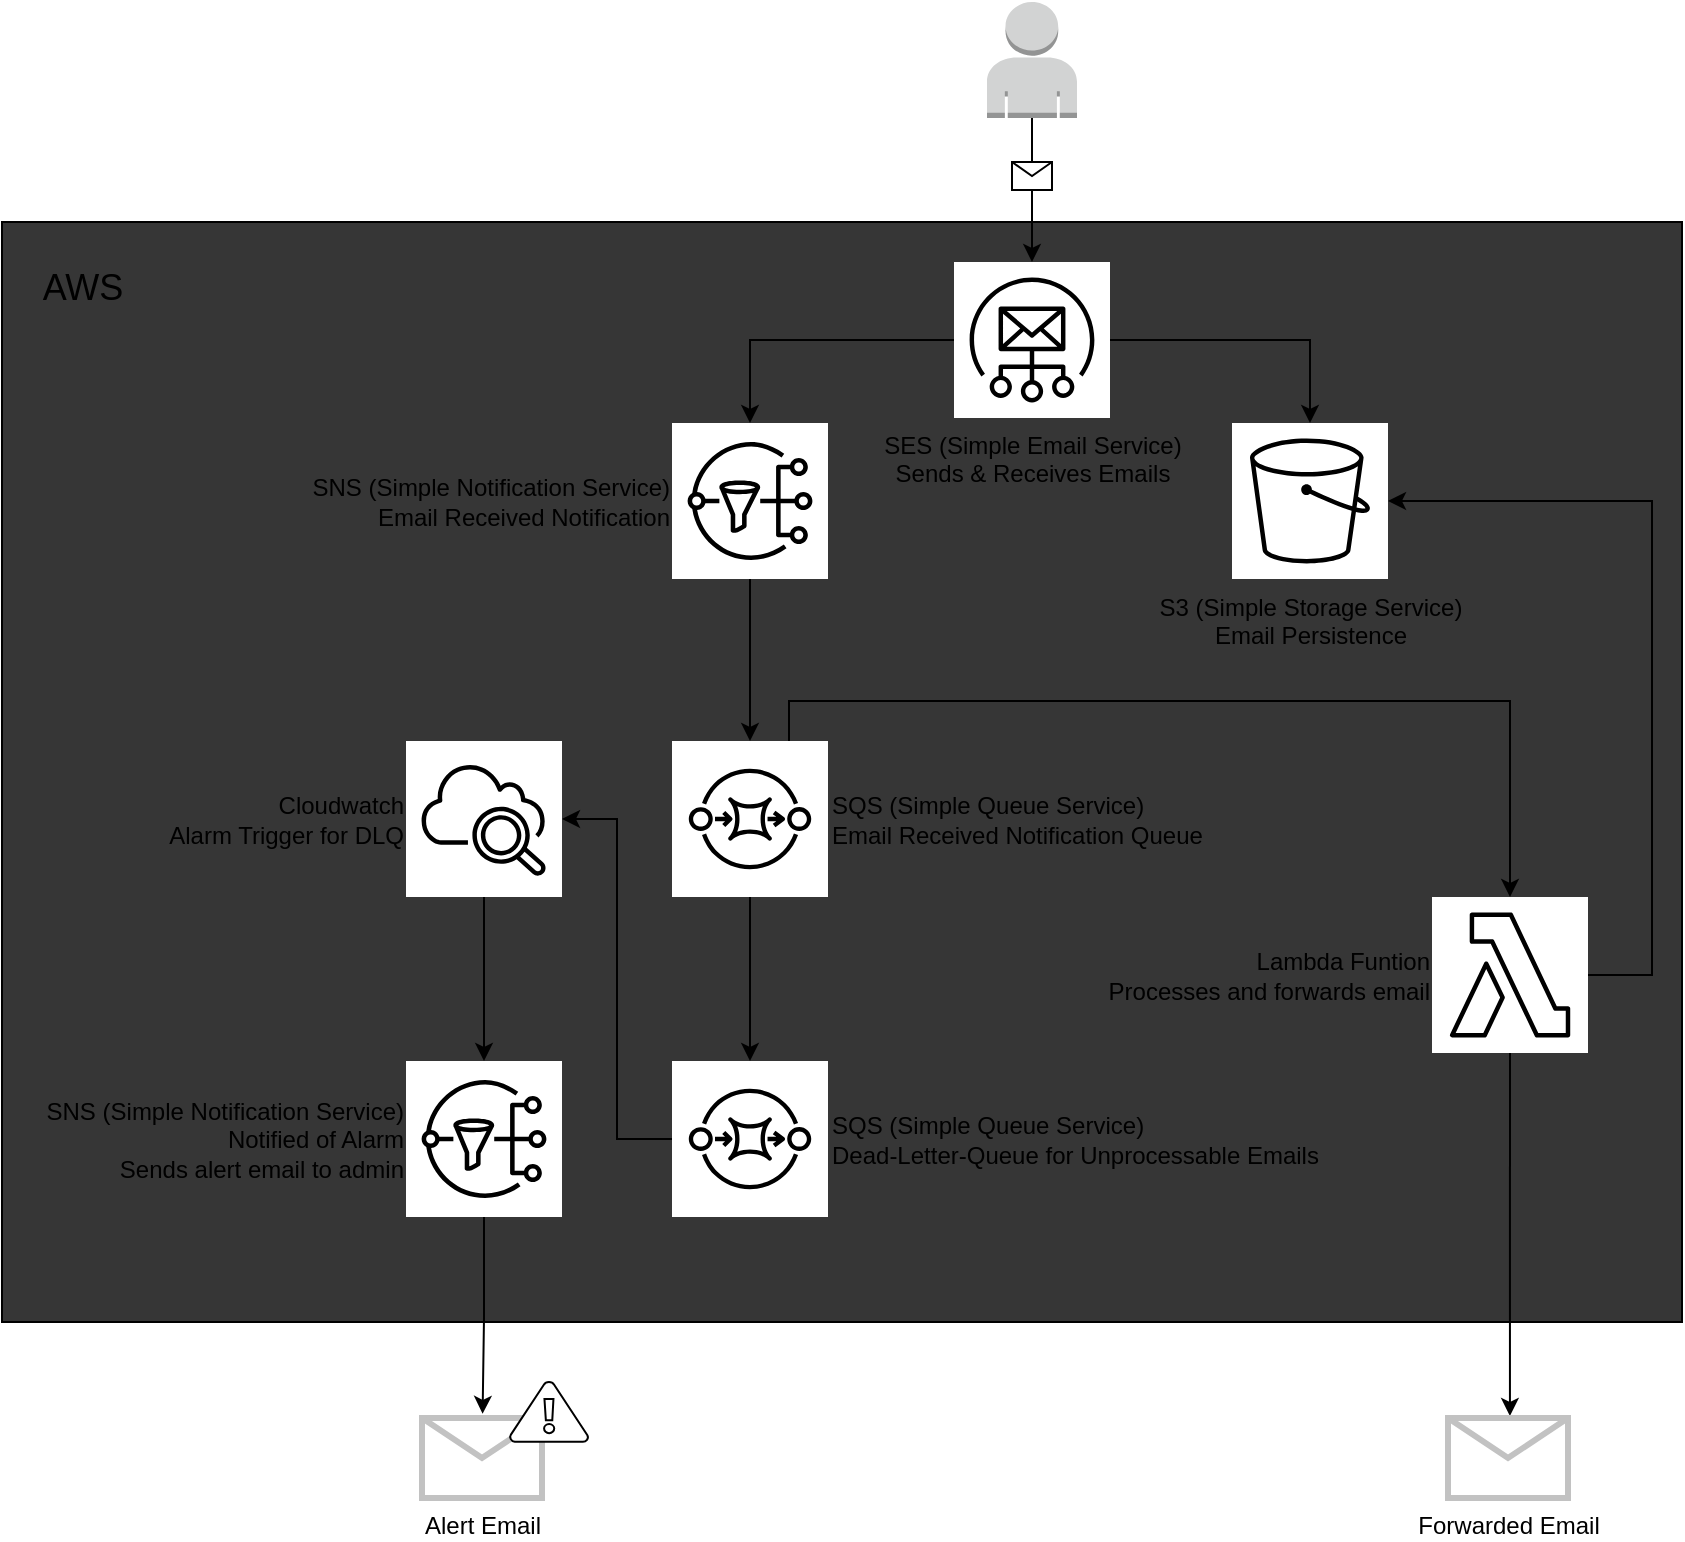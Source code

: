 <mxfile version="21.3.8" type="device">
  <diagram name="Page-1" id="2rdXgQ6aGhtBmCbFsZsG">
    <mxGraphModel dx="1376" dy="779" grid="1" gridSize="10" guides="1" tooltips="1" connect="1" arrows="1" fold="1" page="1" pageScale="1" pageWidth="850" pageHeight="1100" background="none" math="0" shadow="0">
      <root>
        <mxCell id="0" />
        <mxCell id="1" parent="0" />
        <mxCell id="6H433AzC_slTD-j6Gyic-73" value="" style="rounded=0;whiteSpace=wrap;html=1;fillColor=#363636;" parent="1" vertex="1">
          <mxGeometry x="5" y="150" width="840" height="550" as="geometry" />
        </mxCell>
        <mxCell id="6H433AzC_slTD-j6Gyic-5" value="S3 (Simple Storage Service)&lt;br&gt;Email Persistence" style="points=[[0,0,0],[0.25,0,0],[0.5,0,0],[0.75,0,0],[1,0,0],[0,1,0],[0.25,1,0],[0.5,1,0],[0.75,1,0],[1,1,0],[0,0.25,0],[0,0.5,0],[0,0.75,0],[1,0.25,0],[1,0.5,0],[1,0.75,0]];outlineConnect=0;gradientDirection=north;dashed=0;verticalLabelPosition=bottom;verticalAlign=top;align=center;html=1;fontSize=12;fontStyle=0;aspect=fixed;shape=mxgraph.aws4.resourceIcon;resIcon=mxgraph.aws4.s3;labelBackgroundColor=none;rounded=0;labelPosition=center;" parent="1" vertex="1">
          <mxGeometry x="620" y="250.5" width="78" height="78" as="geometry" />
        </mxCell>
        <mxCell id="6H433AzC_slTD-j6Gyic-51" style="edgeStyle=orthogonalEdgeStyle;rounded=0;orthogonalLoop=1;jettySize=auto;html=1;exitX=0;exitY=0.5;exitDx=0;exitDy=0;exitPerimeter=0;entryX=0.5;entryY=0;entryDx=0;entryDy=0;entryPerimeter=0;" parent="1" source="6H433AzC_slTD-j6Gyic-6" target="6H433AzC_slTD-j6Gyic-8" edge="1">
          <mxGeometry relative="1" as="geometry" />
        </mxCell>
        <mxCell id="6H433AzC_slTD-j6Gyic-52" style="edgeStyle=orthogonalEdgeStyle;rounded=0;orthogonalLoop=1;jettySize=auto;html=1;exitX=1;exitY=0.5;exitDx=0;exitDy=0;exitPerimeter=0;entryX=0.5;entryY=0;entryDx=0;entryDy=0;entryPerimeter=0;" parent="1" source="6H433AzC_slTD-j6Gyic-6" target="6H433AzC_slTD-j6Gyic-5" edge="1">
          <mxGeometry relative="1" as="geometry" />
        </mxCell>
        <mxCell id="6H433AzC_slTD-j6Gyic-6" value="SES (Simple Email Service)&lt;br&gt;Sends &amp;amp; Receives Emails" style="points=[[0,0,0],[0.25,0,0],[0.5,0,0],[0.75,0,0],[1,0,0],[0,1,0],[0.25,1,0],[0.5,1,0],[0.75,1,0],[1,1,0],[0,0.25,0],[0,0.5,0],[0,0.75,0],[1,0.25,0],[1,0.5,0],[1,0.75,0]];outlineConnect=0;gradientDirection=north;dashed=0;verticalLabelPosition=bottom;verticalAlign=top;align=center;html=1;fontSize=12;fontStyle=0;aspect=fixed;shape=mxgraph.aws4.resourceIcon;resIcon=mxgraph.aws4.simple_email_service;horizontal=1;labelPosition=center;labelBackgroundColor=none;rounded=0;" parent="1" vertex="1">
          <mxGeometry x="481" y="170" width="78" height="78" as="geometry" />
        </mxCell>
        <mxCell id="6H433AzC_slTD-j6Gyic-62" style="edgeStyle=orthogonalEdgeStyle;rounded=0;orthogonalLoop=1;jettySize=auto;html=1;exitX=0.5;exitY=1;exitDx=0;exitDy=0;exitPerimeter=0;entryX=0.516;entryY=-0.026;entryDx=0;entryDy=0;entryPerimeter=0;" parent="1" source="6H433AzC_slTD-j6Gyic-7" target="6H433AzC_slTD-j6Gyic-37" edge="1">
          <mxGeometry relative="1" as="geometry" />
        </mxCell>
        <mxCell id="6H433AzC_slTD-j6Gyic-65" style="edgeStyle=orthogonalEdgeStyle;rounded=0;orthogonalLoop=1;jettySize=auto;html=1;exitX=1;exitY=0.5;exitDx=0;exitDy=0;exitPerimeter=0;entryX=1;entryY=0.5;entryDx=0;entryDy=0;entryPerimeter=0;" parent="1" source="6H433AzC_slTD-j6Gyic-7" target="6H433AzC_slTD-j6Gyic-5" edge="1">
          <mxGeometry relative="1" as="geometry">
            <Array as="points">
              <mxPoint x="830" y="526" />
              <mxPoint x="830" y="290" />
            </Array>
          </mxGeometry>
        </mxCell>
        <mxCell id="6H433AzC_slTD-j6Gyic-7" value="Lambda Funtion&lt;br&gt;Processes and forwards email" style="points=[[0,0,0],[0.25,0,0],[0.5,0,0],[0.75,0,0],[1,0,0],[0,1,0],[0.25,1,0],[0.5,1,0],[0.75,1,0],[1,1,0],[0,0.25,0],[0,0.5,0],[0,0.75,0],[1,0.25,0],[1,0.5,0],[1,0.75,0]];outlineConnect=0;gradientDirection=north;dashed=0;verticalLabelPosition=middle;verticalAlign=middle;align=right;html=1;fontSize=12;fontStyle=0;aspect=fixed;shape=mxgraph.aws4.resourceIcon;resIcon=mxgraph.aws4.lambda;labelBackgroundColor=none;rounded=0;labelPosition=left;" parent="1" vertex="1">
          <mxGeometry x="720" y="487.5" width="78" height="78" as="geometry" />
        </mxCell>
        <mxCell id="6H433AzC_slTD-j6Gyic-53" style="edgeStyle=orthogonalEdgeStyle;rounded=0;orthogonalLoop=1;jettySize=auto;html=1;exitX=0.5;exitY=1;exitDx=0;exitDy=0;exitPerimeter=0;entryX=0.5;entryY=0;entryDx=0;entryDy=0;entryPerimeter=0;" parent="1" source="6H433AzC_slTD-j6Gyic-8" target="6H433AzC_slTD-j6Gyic-10" edge="1">
          <mxGeometry relative="1" as="geometry" />
        </mxCell>
        <mxCell id="6H433AzC_slTD-j6Gyic-8" value="SNS (Simple Notification Service)&lt;br&gt;Email Received Notification" style="points=[[0,0,0],[0.25,0,0],[0.5,0,0],[0.75,0,0],[1,0,0],[0,1,0],[0.25,1,0],[0.5,1,0],[0.75,1,0],[1,1,0],[0,0.25,0],[0,0.5,0],[0,0.75,0],[1,0.25,0],[1,0.5,0],[1,0.75,0]];outlineConnect=0;gradientDirection=north;dashed=0;verticalLabelPosition=middle;verticalAlign=middle;align=right;html=1;fontSize=12;fontStyle=0;aspect=fixed;shape=mxgraph.aws4.resourceIcon;resIcon=mxgraph.aws4.sns;labelBackgroundColor=none;rounded=0;labelPosition=left;" parent="1" vertex="1">
          <mxGeometry x="340" y="250.5" width="78" height="78" as="geometry" />
        </mxCell>
        <mxCell id="6H433AzC_slTD-j6Gyic-64" style="edgeStyle=orthogonalEdgeStyle;rounded=0;orthogonalLoop=1;jettySize=auto;html=1;exitX=0.5;exitY=1;exitDx=0;exitDy=0;exitPerimeter=0;entryX=0.505;entryY=-0.053;entryDx=0;entryDy=0;entryPerimeter=0;" parent="1" source="6H433AzC_slTD-j6Gyic-9" target="6H433AzC_slTD-j6Gyic-38" edge="1">
          <mxGeometry relative="1" as="geometry" />
        </mxCell>
        <mxCell id="6H433AzC_slTD-j6Gyic-9" value="SNS (Simple Notification Service)&lt;br&gt;Notified of Alarm&lt;br&gt;Sends alert email to admin" style="points=[[0,0,0],[0.25,0,0],[0.5,0,0],[0.75,0,0],[1,0,0],[0,1,0],[0.25,1,0],[0.5,1,0],[0.75,1,0],[1,1,0],[0,0.25,0],[0,0.5,0],[0,0.75,0],[1,0.25,0],[1,0.5,0],[1,0.75,0]];outlineConnect=0;gradientDirection=north;dashed=0;verticalLabelPosition=middle;verticalAlign=middle;align=right;html=1;fontSize=12;fontStyle=0;aspect=fixed;shape=mxgraph.aws4.resourceIcon;resIcon=mxgraph.aws4.sns;labelBackgroundColor=none;rounded=0;labelPosition=left;" parent="1" vertex="1">
          <mxGeometry x="207" y="569.5" width="78" height="78" as="geometry" />
        </mxCell>
        <mxCell id="6H433AzC_slTD-j6Gyic-54" style="edgeStyle=orthogonalEdgeStyle;rounded=0;orthogonalLoop=1;jettySize=auto;html=1;exitX=0.5;exitY=1;exitDx=0;exitDy=0;exitPerimeter=0;entryX=0.5;entryY=0;entryDx=0;entryDy=0;entryPerimeter=0;" parent="1" source="6H433AzC_slTD-j6Gyic-10" target="6H433AzC_slTD-j6Gyic-17" edge="1">
          <mxGeometry relative="1" as="geometry" />
        </mxCell>
        <mxCell id="6H433AzC_slTD-j6Gyic-61" style="edgeStyle=orthogonalEdgeStyle;rounded=0;orthogonalLoop=1;jettySize=auto;html=1;exitX=0.75;exitY=0;exitDx=0;exitDy=0;exitPerimeter=0;entryX=0.5;entryY=0;entryDx=0;entryDy=0;entryPerimeter=0;" parent="1" source="6H433AzC_slTD-j6Gyic-10" target="6H433AzC_slTD-j6Gyic-7" edge="1">
          <mxGeometry relative="1" as="geometry" />
        </mxCell>
        <mxCell id="6H433AzC_slTD-j6Gyic-10" value="SQS (Simple Queue Service)&lt;br&gt;Email Received Notification Queue" style="points=[[0,0,0],[0.25,0,0],[0.5,0,0],[0.75,0,0],[1,0,0],[0,1,0],[0.25,1,0],[0.5,1,0],[0.75,1,0],[1,1,0],[0,0.25,0],[0,0.5,0],[0,0.75,0],[1,0.25,0],[1,0.5,0],[1,0.75,0]];outlineConnect=0;gradientDirection=north;dashed=0;verticalLabelPosition=middle;verticalAlign=middle;align=left;html=1;fontSize=12;fontStyle=0;aspect=fixed;shape=mxgraph.aws4.resourceIcon;resIcon=mxgraph.aws4.sqs;labelBackgroundColor=none;rounded=0;labelPosition=right;" parent="1" vertex="1">
          <mxGeometry x="340" y="409.5" width="78" height="78" as="geometry" />
        </mxCell>
        <mxCell id="6H433AzC_slTD-j6Gyic-58" style="edgeStyle=orthogonalEdgeStyle;rounded=0;orthogonalLoop=1;jettySize=auto;html=1;exitX=0;exitY=0.5;exitDx=0;exitDy=0;exitPerimeter=0;entryX=1;entryY=0.5;entryDx=0;entryDy=0;entryPerimeter=0;" parent="1" source="6H433AzC_slTD-j6Gyic-17" target="6H433AzC_slTD-j6Gyic-19" edge="1">
          <mxGeometry relative="1" as="geometry" />
        </mxCell>
        <mxCell id="6H433AzC_slTD-j6Gyic-17" value="SQS (Simple Queue Service)&lt;br&gt;Dead-Letter-Queue for&amp;nbsp;Unprocessable&amp;nbsp;Emails" style="points=[[0,0,0],[0.25,0,0],[0.5,0,0],[0.75,0,0],[1,0,0],[0,1,0],[0.25,1,0],[0.5,1,0],[0.75,1,0],[1,1,0],[0,0.25,0],[0,0.5,0],[0,0.75,0],[1,0.25,0],[1,0.5,0],[1,0.75,0]];outlineConnect=0;gradientDirection=north;dashed=0;verticalLabelPosition=middle;verticalAlign=middle;align=left;html=1;fontSize=12;fontStyle=0;aspect=fixed;shape=mxgraph.aws4.resourceIcon;resIcon=mxgraph.aws4.sqs;labelBackgroundColor=none;rounded=0;labelPosition=right;" parent="1" vertex="1">
          <mxGeometry x="340" y="569.5" width="78" height="78" as="geometry" />
        </mxCell>
        <mxCell id="6H433AzC_slTD-j6Gyic-59" style="edgeStyle=orthogonalEdgeStyle;rounded=0;orthogonalLoop=1;jettySize=auto;html=1;exitX=0.5;exitY=1;exitDx=0;exitDy=0;exitPerimeter=0;entryX=0.5;entryY=0;entryDx=0;entryDy=0;entryPerimeter=0;" parent="1" source="6H433AzC_slTD-j6Gyic-19" target="6H433AzC_slTD-j6Gyic-9" edge="1">
          <mxGeometry relative="1" as="geometry" />
        </mxCell>
        <mxCell id="6H433AzC_slTD-j6Gyic-19" value="Cloudwatch&lt;br&gt;Alarm Trigger for DLQ" style="points=[[0,0,0],[0.25,0,0],[0.5,0,0],[0.75,0,0],[1,0,0],[0,1,0],[0.25,1,0],[0.5,1,0],[0.75,1,0],[1,1,0],[0,0.25,0],[0,0.5,0],[0,0.75,0],[1,0.25,0],[1,0.5,0],[1,0.75,0]];points=[[0,0,0],[0.25,0,0],[0.5,0,0],[0.75,0,0],[1,0,0],[0,1,0],[0.25,1,0],[0.5,1,0],[0.75,1,0],[1,1,0],[0,0.25,0],[0,0.5,0],[0,0.75,0],[1,0.25,0],[1,0.5,0],[1,0.75,0]];outlineConnect=0;gradientDirection=north;dashed=0;verticalLabelPosition=middle;verticalAlign=middle;align=right;html=1;fontSize=12;fontStyle=0;aspect=fixed;shape=mxgraph.aws4.resourceIcon;resIcon=mxgraph.aws4.cloudwatch_2;labelBackgroundColor=none;rounded=0;labelPosition=left;" parent="1" vertex="1">
          <mxGeometry x="207" y="409.5" width="78" height="78" as="geometry" />
        </mxCell>
        <mxCell id="6H433AzC_slTD-j6Gyic-37" value="Forwarded Email" style="verticalLabelPosition=bottom;shadow=0;dashed=0;align=center;html=1;verticalAlign=top;strokeWidth=3;shape=mxgraph.mockup.misc.mail2;strokeColor=#C2C2C2;" parent="1" vertex="1">
          <mxGeometry x="728" y="748" width="60" height="40" as="geometry" />
        </mxCell>
        <mxCell id="6H433AzC_slTD-j6Gyic-38" value="Alert Email" style="verticalLabelPosition=bottom;shadow=0;dashed=0;align=center;html=1;verticalAlign=top;strokeWidth=3;shape=mxgraph.mockup.misc.mail2;strokeColor=#C2C2C2;" parent="1" vertex="1">
          <mxGeometry x="215" y="748" width="60" height="40" as="geometry" />
        </mxCell>
        <mxCell id="6H433AzC_slTD-j6Gyic-40" value="" style="verticalLabelPosition=bottom;html=1;verticalAlign=top;align=center;shape=mxgraph.azure.azure_alert;strokeWidth=1;" parent="1" vertex="1">
          <mxGeometry x="259" y="730" width="39.09" height="30" as="geometry" />
        </mxCell>
        <mxCell id="6H433AzC_slTD-j6Gyic-44" value="" style="outlineConnect=0;dashed=0;verticalLabelPosition=bottom;verticalAlign=top;align=center;html=1;shape=mxgraph.aws3.user;fillColor=#D2D3D3;gradientColor=none;" parent="1" vertex="1">
          <mxGeometry x="497.5" y="40" width="45" height="58" as="geometry" />
        </mxCell>
        <mxCell id="6H433AzC_slTD-j6Gyic-71" value="" style="endArrow=classic;html=1;rounded=0;exitX=0.5;exitY=1;exitDx=0;exitDy=0;exitPerimeter=0;entryX=0.5;entryY=0;entryDx=0;entryDy=0;entryPerimeter=0;" parent="1" source="6H433AzC_slTD-j6Gyic-44" target="6H433AzC_slTD-j6Gyic-6" edge="1">
          <mxGeometry relative="1" as="geometry">
            <mxPoint x="170" y="379" as="sourcePoint" />
            <mxPoint x="270" y="379" as="targetPoint" />
          </mxGeometry>
        </mxCell>
        <mxCell id="6H433AzC_slTD-j6Gyic-72" value="" style="shape=message;html=1;outlineConnect=0;" parent="6H433AzC_slTD-j6Gyic-71" vertex="1">
          <mxGeometry width="20" height="14" relative="1" as="geometry">
            <mxPoint x="-10" y="-14" as="offset" />
          </mxGeometry>
        </mxCell>
        <mxCell id="6H433AzC_slTD-j6Gyic-74" value="&lt;font style=&quot;font-size: 18px;&quot;&gt;AWS&lt;/font&gt;" style="text;html=1;align=center;verticalAlign=middle;resizable=0;points=[];autosize=1;strokeColor=none;fillColor=none;" parent="1" vertex="1">
          <mxGeometry x="15" y="163" width="60" height="40" as="geometry" />
        </mxCell>
      </root>
    </mxGraphModel>
  </diagram>
</mxfile>

